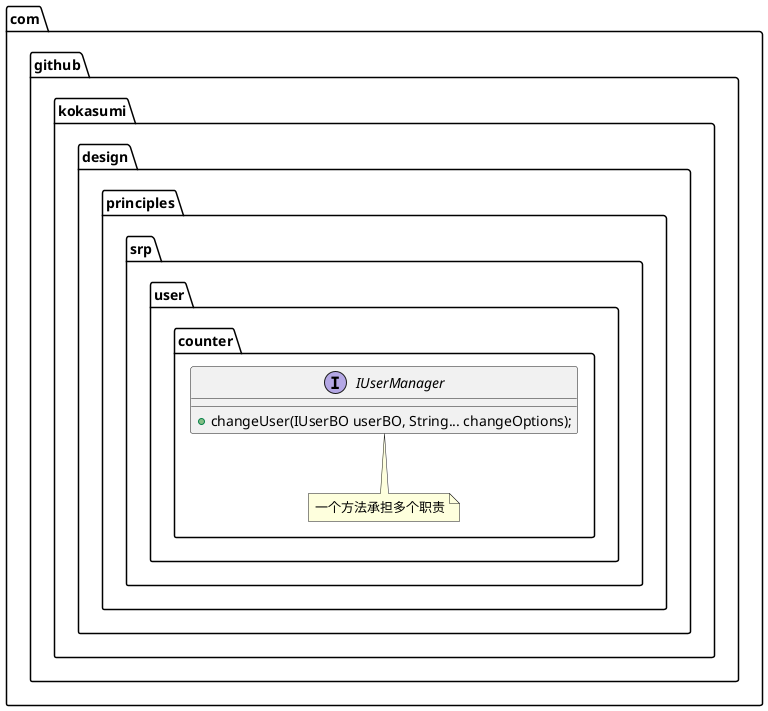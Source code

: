 @startuml
package com.github.kokasumi.design.principles.srp.user.counter {
    interface IUserManager {
        + changeUser(IUserBO userBO, String... changeOptions);
    }
    note bottom of IUserManager: 一个方法承担多个职责
}
@enduml